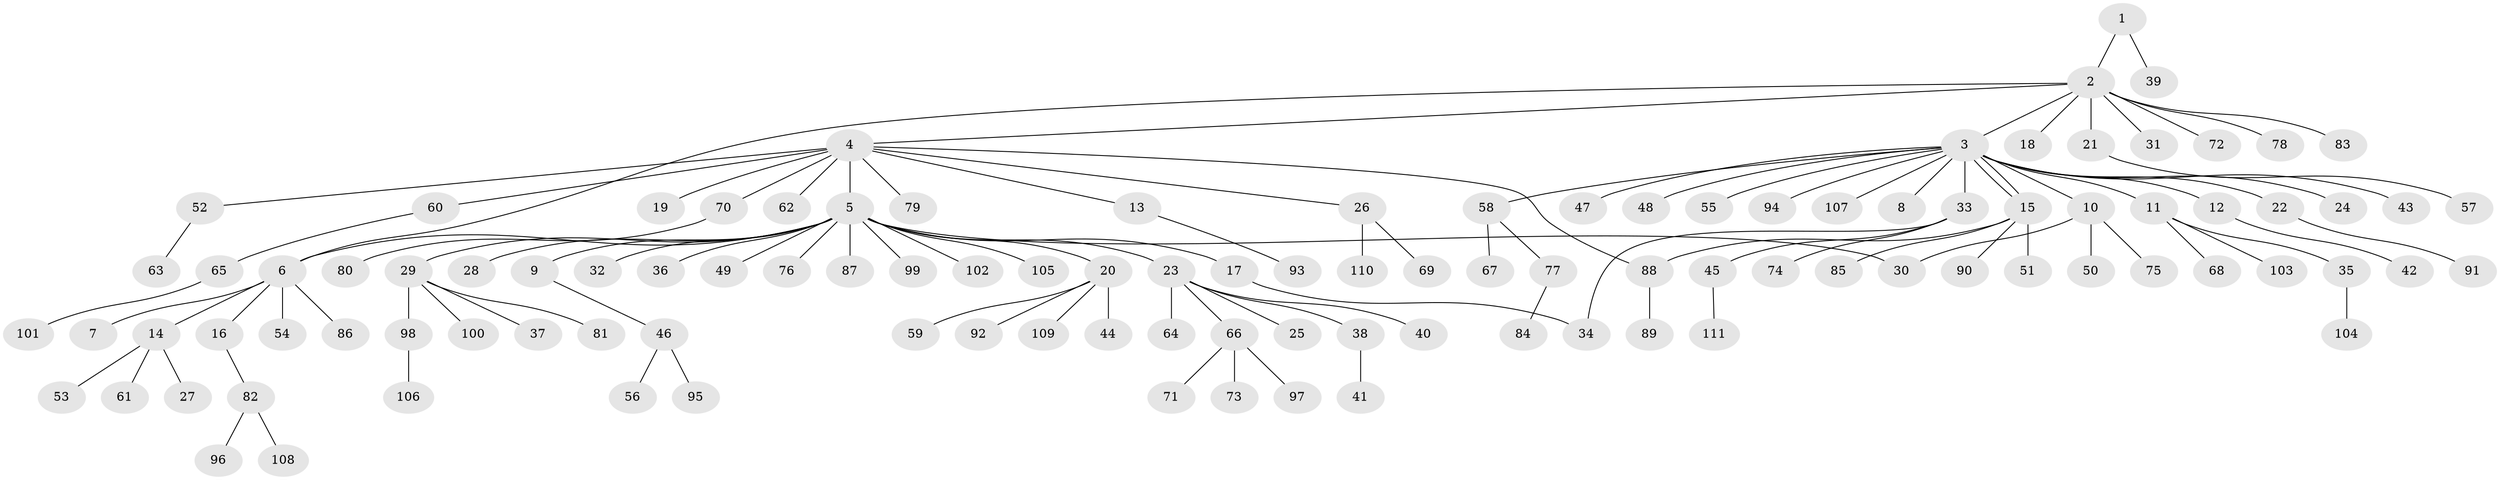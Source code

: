 // Generated by graph-tools (version 1.1) at 2025/25/03/09/25 03:25:58]
// undirected, 111 vertices, 115 edges
graph export_dot {
graph [start="1"]
  node [color=gray90,style=filled];
  1;
  2;
  3;
  4;
  5;
  6;
  7;
  8;
  9;
  10;
  11;
  12;
  13;
  14;
  15;
  16;
  17;
  18;
  19;
  20;
  21;
  22;
  23;
  24;
  25;
  26;
  27;
  28;
  29;
  30;
  31;
  32;
  33;
  34;
  35;
  36;
  37;
  38;
  39;
  40;
  41;
  42;
  43;
  44;
  45;
  46;
  47;
  48;
  49;
  50;
  51;
  52;
  53;
  54;
  55;
  56;
  57;
  58;
  59;
  60;
  61;
  62;
  63;
  64;
  65;
  66;
  67;
  68;
  69;
  70;
  71;
  72;
  73;
  74;
  75;
  76;
  77;
  78;
  79;
  80;
  81;
  82;
  83;
  84;
  85;
  86;
  87;
  88;
  89;
  90;
  91;
  92;
  93;
  94;
  95;
  96;
  97;
  98;
  99;
  100;
  101;
  102;
  103;
  104;
  105;
  106;
  107;
  108;
  109;
  110;
  111;
  1 -- 2;
  1 -- 39;
  2 -- 3;
  2 -- 4;
  2 -- 6;
  2 -- 18;
  2 -- 21;
  2 -- 31;
  2 -- 72;
  2 -- 78;
  2 -- 83;
  3 -- 8;
  3 -- 10;
  3 -- 11;
  3 -- 12;
  3 -- 15;
  3 -- 15;
  3 -- 22;
  3 -- 24;
  3 -- 33;
  3 -- 43;
  3 -- 47;
  3 -- 48;
  3 -- 55;
  3 -- 58;
  3 -- 94;
  3 -- 107;
  4 -- 5;
  4 -- 13;
  4 -- 19;
  4 -- 26;
  4 -- 52;
  4 -- 60;
  4 -- 62;
  4 -- 70;
  4 -- 79;
  4 -- 88;
  5 -- 6;
  5 -- 9;
  5 -- 17;
  5 -- 20;
  5 -- 23;
  5 -- 28;
  5 -- 29;
  5 -- 30;
  5 -- 32;
  5 -- 36;
  5 -- 49;
  5 -- 76;
  5 -- 87;
  5 -- 99;
  5 -- 102;
  5 -- 105;
  6 -- 7;
  6 -- 14;
  6 -- 16;
  6 -- 54;
  6 -- 86;
  9 -- 46;
  10 -- 30;
  10 -- 50;
  10 -- 75;
  11 -- 35;
  11 -- 68;
  11 -- 103;
  12 -- 42;
  13 -- 93;
  14 -- 27;
  14 -- 53;
  14 -- 61;
  15 -- 51;
  15 -- 85;
  15 -- 88;
  15 -- 90;
  16 -- 82;
  17 -- 34;
  20 -- 44;
  20 -- 59;
  20 -- 92;
  20 -- 109;
  21 -- 57;
  22 -- 91;
  23 -- 25;
  23 -- 38;
  23 -- 40;
  23 -- 64;
  23 -- 66;
  26 -- 69;
  26 -- 110;
  29 -- 37;
  29 -- 81;
  29 -- 98;
  29 -- 100;
  33 -- 34;
  33 -- 45;
  33 -- 74;
  35 -- 104;
  38 -- 41;
  45 -- 111;
  46 -- 56;
  46 -- 95;
  52 -- 63;
  58 -- 67;
  58 -- 77;
  60 -- 65;
  65 -- 101;
  66 -- 71;
  66 -- 73;
  66 -- 97;
  70 -- 80;
  77 -- 84;
  82 -- 96;
  82 -- 108;
  88 -- 89;
  98 -- 106;
}
